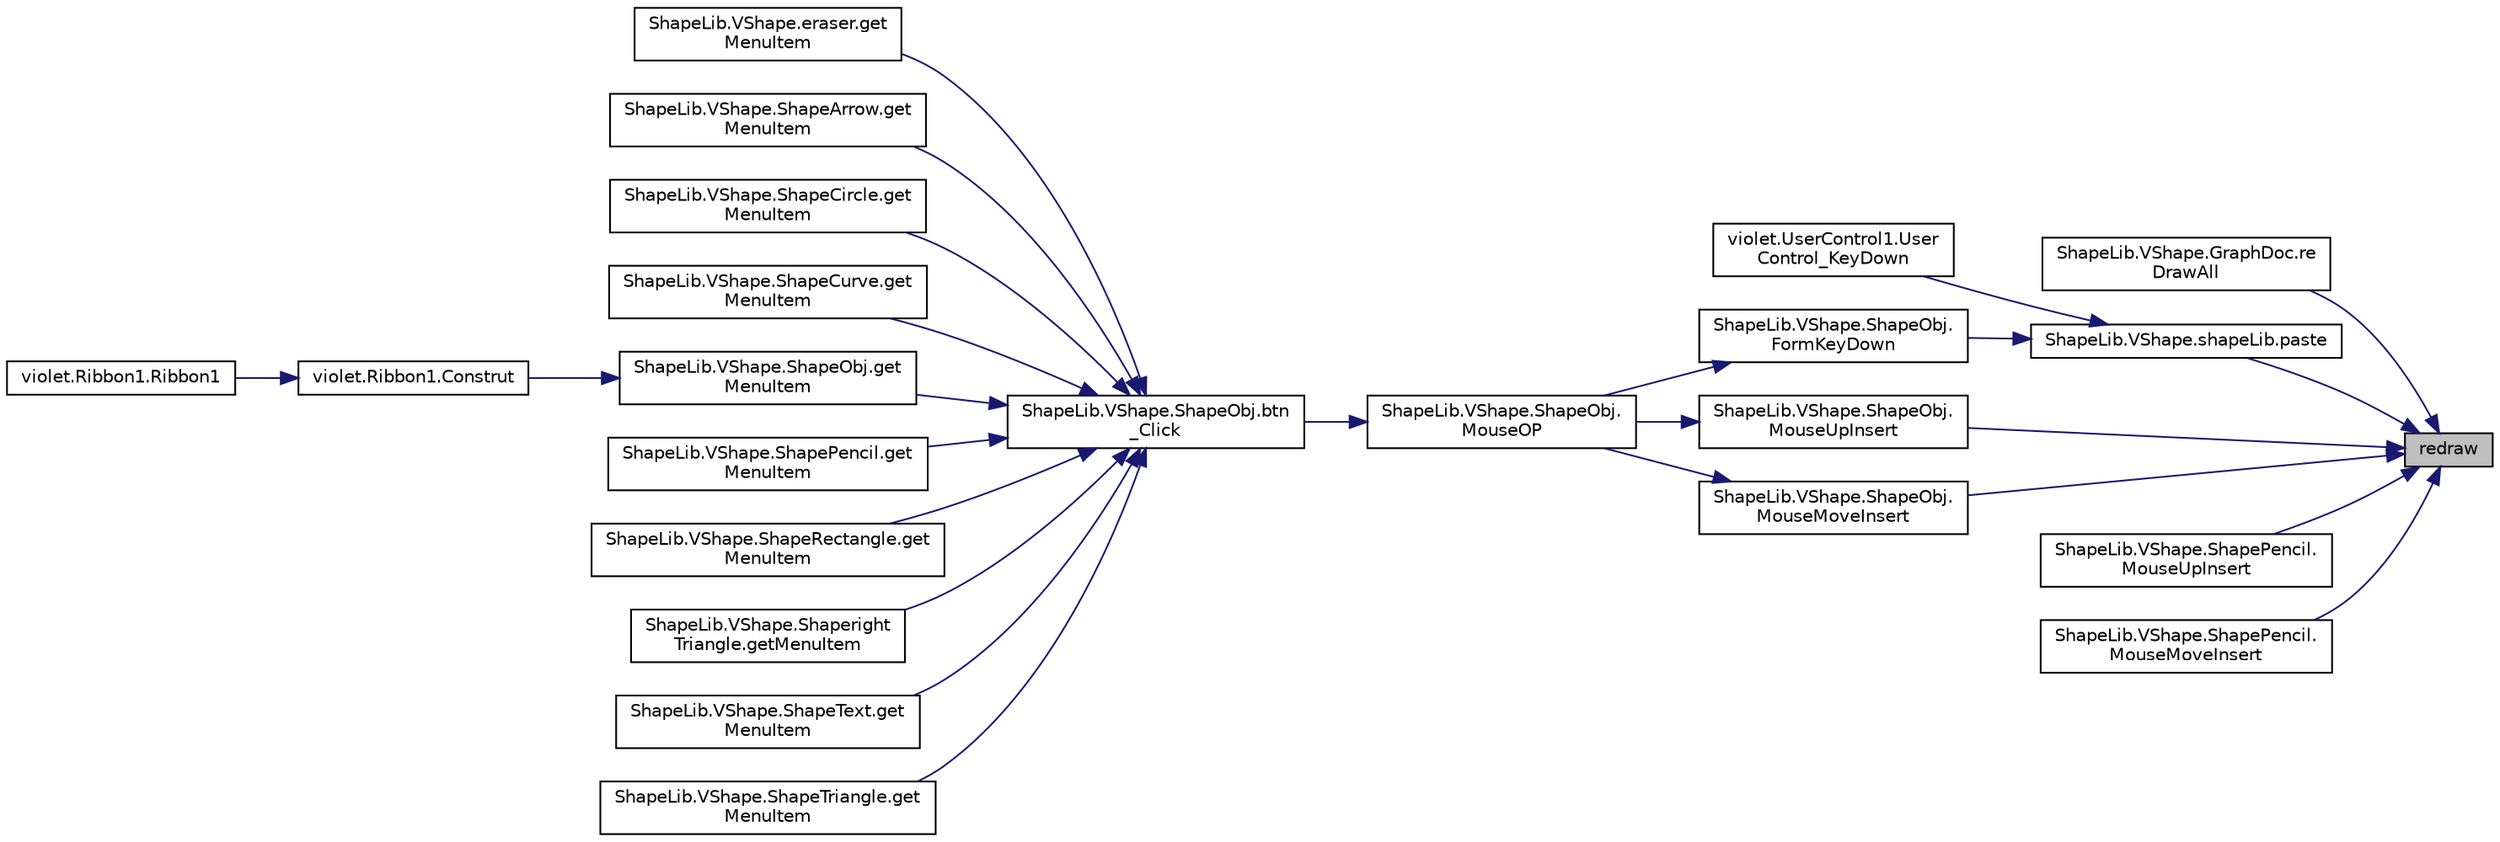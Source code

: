 digraph "redraw"
{
 // LATEX_PDF_SIZE
  edge [fontname="Helvetica",fontsize="10",labelfontname="Helvetica",labelfontsize="10"];
  node [fontname="Helvetica",fontsize="10",shape=record];
  rankdir="RL";
  Node85 [label="redraw",height=0.2,width=0.4,color="black", fillcolor="grey75", style="filled", fontcolor="black",tooltip=" "];
  Node85 -> Node86 [dir="back",color="midnightblue",fontsize="10",style="solid",fontname="Helvetica"];
  Node86 [label="ShapeLib.VShape.GraphDoc.re\lDrawAll",height=0.2,width=0.4,color="black", fillcolor="white", style="filled",URL="$classShapeLib_1_1VShape_1_1GraphDoc.html#a20b468b61d81bb541e58c92df082e82a",tooltip=" "];
  Node85 -> Node87 [dir="back",color="midnightblue",fontsize="10",style="solid",fontname="Helvetica"];
  Node87 [label="ShapeLib.VShape.shapeLib.paste",height=0.2,width=0.4,color="black", fillcolor="white", style="filled",URL="$classShapeLib_1_1VShape_1_1shapeLib.html#a65066b4a90c6e198caaa769a4a95b63d",tooltip=" "];
  Node87 -> Node88 [dir="back",color="midnightblue",fontsize="10",style="solid",fontname="Helvetica"];
  Node88 [label="violet.UserControl1.User\lControl_KeyDown",height=0.2,width=0.4,color="black", fillcolor="white", style="filled",URL="$classviolet_1_1UserControl1.html#a74810eeda4e95b03d310222d55e69e3c",tooltip="繪製曲線"];
  Node87 -> Node89 [dir="back",color="midnightblue",fontsize="10",style="solid",fontname="Helvetica"];
  Node89 [label="ShapeLib.VShape.ShapeObj.\lFormKeyDown",height=0.2,width=0.4,color="black", fillcolor="white", style="filled",URL="$classShapeLib_1_1VShape_1_1ShapeObj.html#a269fc4d256f6210f58b270a4c8c1f7d2",tooltip=" "];
  Node89 -> Node90 [dir="back",color="midnightblue",fontsize="10",style="solid",fontname="Helvetica"];
  Node90 [label="ShapeLib.VShape.ShapeObj.\lMouseOP",height=0.2,width=0.4,color="black", fillcolor="white", style="filled",URL="$classShapeLib_1_1VShape_1_1ShapeObj.html#a34b2c442f54a1f1bb63b778459d2ee6b",tooltip=" "];
  Node90 -> Node91 [dir="back",color="midnightblue",fontsize="10",style="solid",fontname="Helvetica"];
  Node91 [label="ShapeLib.VShape.ShapeObj.btn\l_Click",height=0.2,width=0.4,color="black", fillcolor="white", style="filled",URL="$classShapeLib_1_1VShape_1_1ShapeObj.html#afb4e81bd5f76a3bc344c03788b1b748a",tooltip="UI 點選"];
  Node91 -> Node92 [dir="back",color="midnightblue",fontsize="10",style="solid",fontname="Helvetica"];
  Node92 [label="ShapeLib.VShape.eraser.get\lMenuItem",height=0.2,width=0.4,color="black", fillcolor="white", style="filled",URL="$classShapeLib_1_1VShape_1_1eraser.html#aa5c01f3ce2f0608edd0a0b231393bde8",tooltip="覆寫System.Collections.ArrayList"];
  Node91 -> Node93 [dir="back",color="midnightblue",fontsize="10",style="solid",fontname="Helvetica"];
  Node93 [label="ShapeLib.VShape.ShapeArrow.get\lMenuItem",height=0.2,width=0.4,color="black", fillcolor="white", style="filled",URL="$classShapeLib_1_1VShape_1_1ShapeArrow.html#aa5c01f3ce2f0608edd0a0b231393bde8",tooltip="覆寫System.Collections.ArrayList"];
  Node91 -> Node94 [dir="back",color="midnightblue",fontsize="10",style="solid",fontname="Helvetica"];
  Node94 [label="ShapeLib.VShape.ShapeCircle.get\lMenuItem",height=0.2,width=0.4,color="black", fillcolor="white", style="filled",URL="$classShapeLib_1_1VShape_1_1ShapeCircle.html#aa5c01f3ce2f0608edd0a0b231393bde8",tooltip="覆寫System.Collections.ArrayList"];
  Node91 -> Node95 [dir="back",color="midnightblue",fontsize="10",style="solid",fontname="Helvetica"];
  Node95 [label="ShapeLib.VShape.ShapeCurve.get\lMenuItem",height=0.2,width=0.4,color="black", fillcolor="white", style="filled",URL="$classShapeLib_1_1VShape_1_1ShapeCurve.html#aa5c01f3ce2f0608edd0a0b231393bde8",tooltip="覆寫System.Collections.ArrayList"];
  Node91 -> Node96 [dir="back",color="midnightblue",fontsize="10",style="solid",fontname="Helvetica"];
  Node96 [label="ShapeLib.VShape.ShapeObj.get\lMenuItem",height=0.2,width=0.4,color="black", fillcolor="white", style="filled",URL="$classShapeLib_1_1VShape_1_1ShapeObj.html#aa09a6581cc64b36ac58a74a5f6d98459",tooltip="覆寫System.Collections.ArrayList"];
  Node96 -> Node97 [dir="back",color="midnightblue",fontsize="10",style="solid",fontname="Helvetica"];
  Node97 [label="violet.Ribbon1.Construt",height=0.2,width=0.4,color="black", fillcolor="white", style="filled",URL="$classviolet_1_1Ribbon1.html#a8b7f0b973376476fb2833e8aa2f4f1d4",tooltip=" "];
  Node97 -> Node98 [dir="back",color="midnightblue",fontsize="10",style="solid",fontname="Helvetica"];
  Node98 [label="violet.Ribbon1.Ribbon1",height=0.2,width=0.4,color="black", fillcolor="white", style="filled",URL="$classviolet_1_1Ribbon1.html#afc6de2c82a1dd328f4aa83e0e02bf293",tooltip=" "];
  Node91 -> Node99 [dir="back",color="midnightblue",fontsize="10",style="solid",fontname="Helvetica"];
  Node99 [label="ShapeLib.VShape.ShapePencil.get\lMenuItem",height=0.2,width=0.4,color="black", fillcolor="white", style="filled",URL="$classShapeLib_1_1VShape_1_1ShapePencil.html#aa5c01f3ce2f0608edd0a0b231393bde8",tooltip="覆寫System.Collections.ArrayList"];
  Node91 -> Node100 [dir="back",color="midnightblue",fontsize="10",style="solid",fontname="Helvetica"];
  Node100 [label="ShapeLib.VShape.ShapeRectangle.get\lMenuItem",height=0.2,width=0.4,color="black", fillcolor="white", style="filled",URL="$classShapeLib_1_1VShape_1_1ShapeRectangle.html#aa5c01f3ce2f0608edd0a0b231393bde8",tooltip="覆寫System.Collections.ArrayList"];
  Node91 -> Node101 [dir="back",color="midnightblue",fontsize="10",style="solid",fontname="Helvetica"];
  Node101 [label="ShapeLib.VShape.Shaperight\lTriangle.getMenuItem",height=0.2,width=0.4,color="black", fillcolor="white", style="filled",URL="$classShapeLib_1_1VShape_1_1ShaperightTriangle.html#aa5c01f3ce2f0608edd0a0b231393bde8",tooltip="覆寫System.Collections.ArrayList"];
  Node91 -> Node102 [dir="back",color="midnightblue",fontsize="10",style="solid",fontname="Helvetica"];
  Node102 [label="ShapeLib.VShape.ShapeText.get\lMenuItem",height=0.2,width=0.4,color="black", fillcolor="white", style="filled",URL="$classShapeLib_1_1VShape_1_1ShapeText.html#aa5c01f3ce2f0608edd0a0b231393bde8",tooltip="覆寫System.Collections.ArrayList"];
  Node91 -> Node103 [dir="back",color="midnightblue",fontsize="10",style="solid",fontname="Helvetica"];
  Node103 [label="ShapeLib.VShape.ShapeTriangle.get\lMenuItem",height=0.2,width=0.4,color="black", fillcolor="white", style="filled",URL="$classShapeLib_1_1VShape_1_1ShapeTriangle.html#aa5c01f3ce2f0608edd0a0b231393bde8",tooltip="覆寫System.Collections.ArrayList"];
  Node85 -> Node104 [dir="back",color="midnightblue",fontsize="10",style="solid",fontname="Helvetica"];
  Node104 [label="ShapeLib.VShape.ShapeObj.\lMouseUpInsert",height=0.2,width=0.4,color="black", fillcolor="white", style="filled",URL="$classShapeLib_1_1VShape_1_1ShapeObj.html#ace21b13afa13483dd8e06599b4f637a2",tooltip=" "];
  Node104 -> Node90 [dir="back",color="midnightblue",fontsize="10",style="solid",fontname="Helvetica"];
  Node85 -> Node105 [dir="back",color="midnightblue",fontsize="10",style="solid",fontname="Helvetica"];
  Node105 [label="ShapeLib.VShape.ShapeObj.\lMouseMoveInsert",height=0.2,width=0.4,color="black", fillcolor="white", style="filled",URL="$classShapeLib_1_1VShape_1_1ShapeObj.html#af176bed520eb58b23ab1808cd7c14c62",tooltip=" "];
  Node105 -> Node90 [dir="back",color="midnightblue",fontsize="10",style="solid",fontname="Helvetica"];
  Node85 -> Node106 [dir="back",color="midnightblue",fontsize="10",style="solid",fontname="Helvetica"];
  Node106 [label="ShapeLib.VShape.ShapePencil.\lMouseUpInsert",height=0.2,width=0.4,color="black", fillcolor="white", style="filled",URL="$classShapeLib_1_1VShape_1_1ShapePencil.html#a8867860cc78de45650344f6c498beba3",tooltip=" "];
  Node85 -> Node107 [dir="back",color="midnightblue",fontsize="10",style="solid",fontname="Helvetica"];
  Node107 [label="ShapeLib.VShape.ShapePencil.\lMouseMoveInsert",height=0.2,width=0.4,color="black", fillcolor="white", style="filled",URL="$classShapeLib_1_1VShape_1_1ShapePencil.html#a0f586f202f69bd6cb802eb56807cddd9",tooltip=" "];
}
